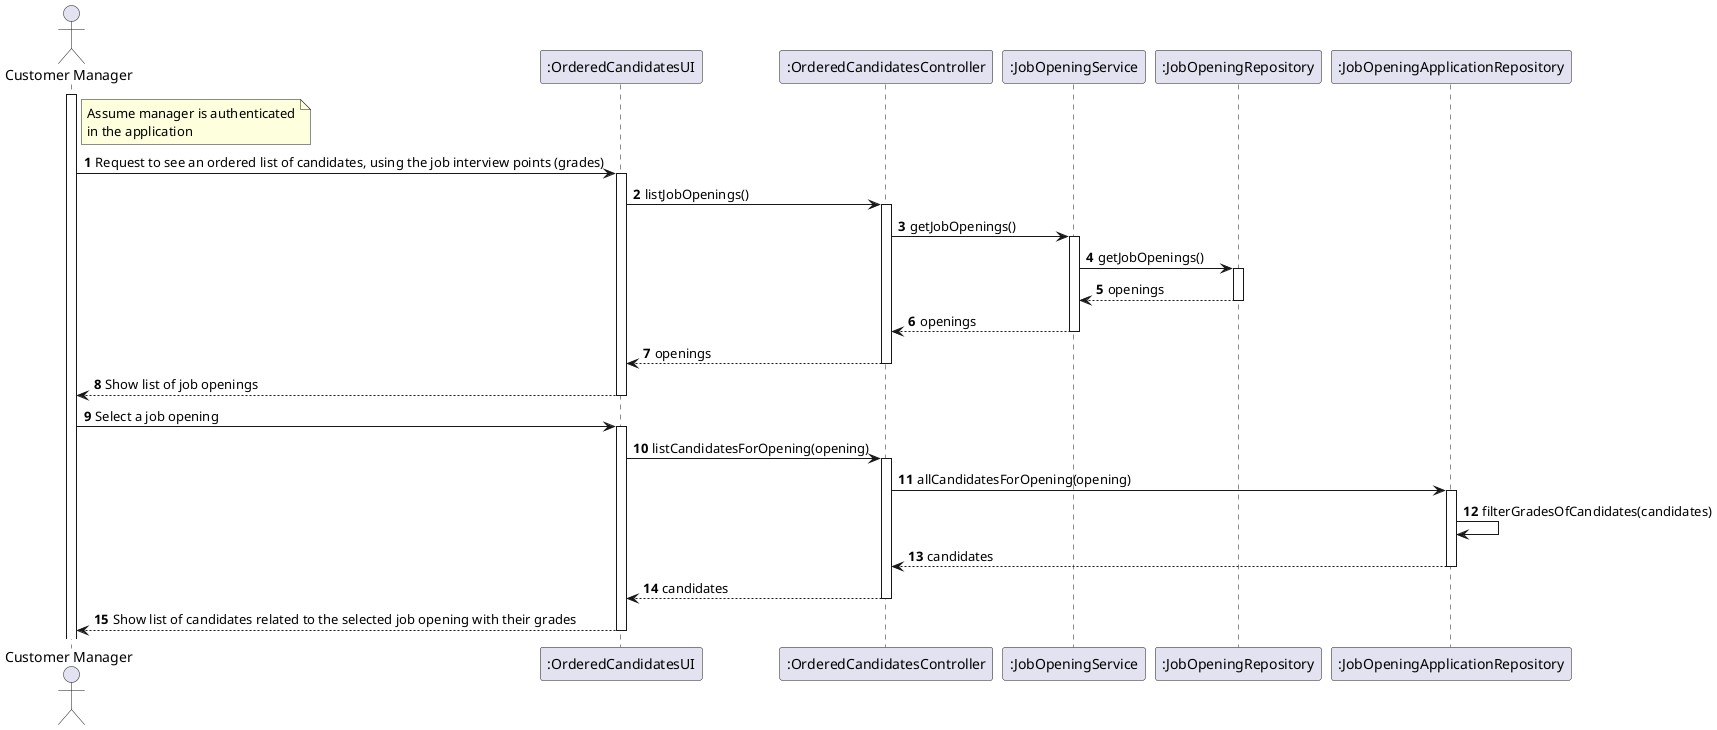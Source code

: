 @startuml

actor "Customer Manager" as Agent
participant ":OrderedCandidatesUI" as ui
participant ":OrderedCandidatesController" as ctrl
participant ":JobOpeningService" as jobServ
participant ":JobOpeningRepository" as jobRepo
participant ":JobOpeningApplicationRepository" as candRepo

autonumber

note right of Agent
  Assume manager is authenticated
  in the application
end note

activate Agent

Agent -> ui: Request to see an ordered list of candidates, using the job interview points (grades)

activate ui
ui -> ctrl: listJobOpenings()
activate ctrl
ctrl -> jobServ: getJobOpenings()
activate jobServ
jobServ -> jobRepo: getJobOpenings()
activate jobRepo
jobRepo --> jobServ: openings
deactivate
jobServ --> ctrl: openings
deactivate
ctrl --> ui: openings
deactivate
ui --> Agent: Show list of job openings
deactivate
Agent -> ui : Select a job opening
activate ui
ui -> ctrl: listCandidatesForOpening(opening)
activate ctrl
ctrl -> candRepo: allCandidatesForOpening(opening)

activate candRepo

candRepo -> candRepo : filterGradesOfCandidates(candidates)
candRepo --> ctrl: candidates
deactivate
ctrl --> ui: candidates

deactivate

ui --> Agent : Show list of candidates related to the selected job opening with their grades

deactivate



@enduml